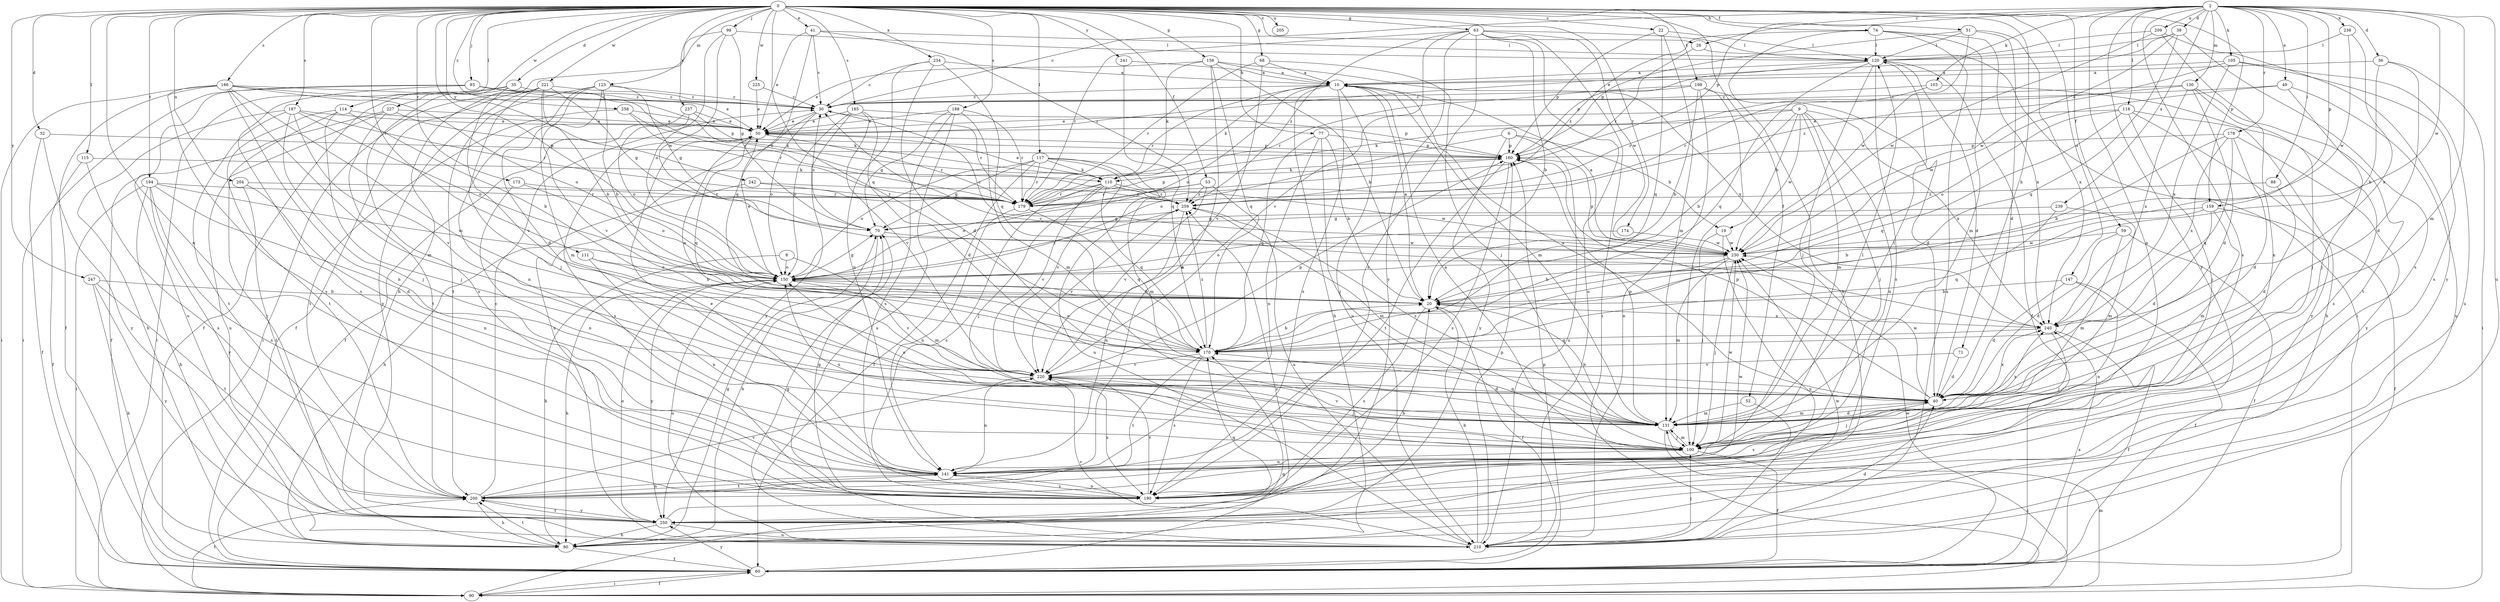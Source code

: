 strict digraph  {
0;
2;
6;
8;
9;
10;
19;
20;
22;
26;
30;
32;
35;
36;
38;
40;
41;
49;
50;
51;
52;
53;
59;
60;
63;
68;
70;
71;
74;
77;
80;
88;
90;
93;
98;
100;
103;
105;
110;
111;
114;
115;
117;
118;
120;
123;
130;
131;
141;
147;
150;
158;
159;
160;
170;
173;
174;
178;
179;
185;
186;
187;
188;
190;
194;
198;
200;
204;
205;
209;
210;
220;
221;
225;
227;
230;
234;
237;
238;
239;
240;
241;
242;
247;
250;
258;
259;
0 -> 22  [label=c];
0 -> 26  [label=c];
0 -> 32  [label=d];
0 -> 35  [label=d];
0 -> 41  [label=e];
0 -> 51  [label=f];
0 -> 52  [label=f];
0 -> 53  [label=f];
0 -> 59  [label=f];
0 -> 63  [label=g];
0 -> 68  [label=g];
0 -> 71  [label=h];
0 -> 74  [label=h];
0 -> 77  [label=h];
0 -> 93  [label=j];
0 -> 98  [label=j];
0 -> 111  [label=l];
0 -> 114  [label=l];
0 -> 115  [label=l];
0 -> 117  [label=l];
0 -> 123  [label=m];
0 -> 141  [label=n];
0 -> 147  [label=o];
0 -> 150  [label=o];
0 -> 158  [label=p];
0 -> 159  [label=p];
0 -> 170  [label=q];
0 -> 173  [label=r];
0 -> 174  [label=r];
0 -> 185  [label=s];
0 -> 186  [label=s];
0 -> 187  [label=s];
0 -> 188  [label=s];
0 -> 194  [label=t];
0 -> 198  [label=t];
0 -> 204  [label=u];
0 -> 205  [label=u];
0 -> 221  [label=w];
0 -> 225  [label=w];
0 -> 227  [label=w];
0 -> 234  [label=x];
0 -> 237  [label=x];
0 -> 241  [label=y];
0 -> 242  [label=y];
0 -> 247  [label=y];
0 -> 258  [label=z];
2 -> 26  [label=c];
2 -> 30  [label=c];
2 -> 36  [label=d];
2 -> 38  [label=d];
2 -> 49  [label=e];
2 -> 88  [label=i];
2 -> 103  [label=k];
2 -> 105  [label=k];
2 -> 118  [label=l];
2 -> 130  [label=m];
2 -> 131  [label=m];
2 -> 141  [label=n];
2 -> 159  [label=p];
2 -> 160  [label=p];
2 -> 178  [label=r];
2 -> 190  [label=s];
2 -> 209  [label=u];
2 -> 210  [label=u];
2 -> 230  [label=w];
2 -> 238  [label=x];
2 -> 239  [label=x];
2 -> 250  [label=y];
6 -> 19  [label=b];
6 -> 150  [label=o];
6 -> 160  [label=p];
6 -> 210  [label=u];
6 -> 250  [label=y];
8 -> 80  [label=h];
8 -> 131  [label=m];
8 -> 150  [label=o];
9 -> 19  [label=b];
9 -> 20  [label=b];
9 -> 50  [label=e];
9 -> 100  [label=j];
9 -> 110  [label=k];
9 -> 131  [label=m];
9 -> 141  [label=n];
9 -> 230  [label=w];
9 -> 240  [label=x];
10 -> 30  [label=c];
10 -> 80  [label=h];
10 -> 110  [label=k];
10 -> 131  [label=m];
10 -> 150  [label=o];
10 -> 179  [label=r];
10 -> 190  [label=s];
10 -> 210  [label=u];
19 -> 100  [label=j];
19 -> 210  [label=u];
19 -> 230  [label=w];
20 -> 10  [label=a];
20 -> 60  [label=f];
20 -> 190  [label=s];
20 -> 240  [label=x];
22 -> 120  [label=l];
22 -> 131  [label=m];
22 -> 160  [label=p];
22 -> 170  [label=q];
26 -> 90  [label=i];
26 -> 179  [label=r];
30 -> 50  [label=e];
30 -> 150  [label=o];
30 -> 179  [label=r];
30 -> 210  [label=u];
32 -> 60  [label=f];
32 -> 160  [label=p];
32 -> 250  [label=y];
35 -> 30  [label=c];
35 -> 60  [label=f];
35 -> 90  [label=i];
35 -> 190  [label=s];
35 -> 220  [label=v];
36 -> 10  [label=a];
36 -> 20  [label=b];
36 -> 40  [label=d];
36 -> 90  [label=i];
38 -> 50  [label=e];
38 -> 120  [label=l];
38 -> 170  [label=q];
38 -> 190  [label=s];
38 -> 230  [label=w];
40 -> 10  [label=a];
40 -> 100  [label=j];
40 -> 131  [label=m];
40 -> 160  [label=p];
40 -> 230  [label=w];
40 -> 240  [label=x];
41 -> 30  [label=c];
41 -> 50  [label=e];
41 -> 120  [label=l];
41 -> 170  [label=q];
41 -> 259  [label=z];
49 -> 30  [label=c];
49 -> 100  [label=j];
49 -> 210  [label=u];
49 -> 230  [label=w];
50 -> 160  [label=p];
50 -> 170  [label=q];
50 -> 179  [label=r];
50 -> 190  [label=s];
51 -> 40  [label=d];
51 -> 120  [label=l];
51 -> 160  [label=p];
51 -> 230  [label=w];
51 -> 240  [label=x];
52 -> 131  [label=m];
52 -> 190  [label=s];
53 -> 150  [label=o];
53 -> 179  [label=r];
53 -> 210  [label=u];
53 -> 220  [label=v];
53 -> 259  [label=z];
59 -> 40  [label=d];
59 -> 60  [label=f];
59 -> 131  [label=m];
59 -> 230  [label=w];
60 -> 90  [label=i];
60 -> 160  [label=p];
60 -> 230  [label=w];
60 -> 240  [label=x];
60 -> 250  [label=y];
60 -> 259  [label=z];
63 -> 20  [label=b];
63 -> 90  [label=i];
63 -> 120  [label=l];
63 -> 179  [label=r];
63 -> 190  [label=s];
63 -> 210  [label=u];
63 -> 220  [label=v];
63 -> 230  [label=w];
63 -> 250  [label=y];
63 -> 259  [label=z];
68 -> 10  [label=a];
68 -> 100  [label=j];
68 -> 179  [label=r];
68 -> 220  [label=v];
70 -> 30  [label=c];
70 -> 80  [label=h];
70 -> 230  [label=w];
71 -> 40  [label=d];
71 -> 220  [label=v];
74 -> 80  [label=h];
74 -> 120  [label=l];
74 -> 131  [label=m];
74 -> 210  [label=u];
74 -> 240  [label=x];
74 -> 259  [label=z];
77 -> 20  [label=b];
77 -> 100  [label=j];
77 -> 141  [label=n];
77 -> 160  [label=p];
77 -> 170  [label=q];
80 -> 40  [label=d];
80 -> 60  [label=f];
80 -> 70  [label=g];
80 -> 200  [label=t];
88 -> 40  [label=d];
88 -> 259  [label=z];
90 -> 60  [label=f];
90 -> 131  [label=m];
90 -> 170  [label=q];
90 -> 200  [label=t];
93 -> 30  [label=c];
93 -> 90  [label=i];
93 -> 179  [label=r];
93 -> 190  [label=s];
93 -> 210  [label=u];
93 -> 259  [label=z];
98 -> 70  [label=g];
98 -> 80  [label=h];
98 -> 120  [label=l];
98 -> 150  [label=o];
98 -> 230  [label=w];
100 -> 10  [label=a];
100 -> 60  [label=f];
100 -> 120  [label=l];
100 -> 131  [label=m];
100 -> 141  [label=n];
100 -> 150  [label=o];
100 -> 230  [label=w];
103 -> 30  [label=c];
103 -> 80  [label=h];
103 -> 179  [label=r];
105 -> 10  [label=a];
105 -> 190  [label=s];
105 -> 210  [label=u];
105 -> 240  [label=x];
105 -> 259  [label=z];
110 -> 50  [label=e];
110 -> 100  [label=j];
110 -> 170  [label=q];
110 -> 179  [label=r];
110 -> 190  [label=s];
110 -> 220  [label=v];
110 -> 230  [label=w];
110 -> 259  [label=z];
111 -> 20  [label=b];
111 -> 141  [label=n];
111 -> 150  [label=o];
114 -> 20  [label=b];
114 -> 50  [label=e];
114 -> 100  [label=j];
114 -> 200  [label=t];
114 -> 250  [label=y];
115 -> 60  [label=f];
115 -> 110  [label=k];
115 -> 190  [label=s];
117 -> 60  [label=f];
117 -> 70  [label=g];
117 -> 110  [label=k];
117 -> 131  [label=m];
117 -> 150  [label=o];
117 -> 179  [label=r];
117 -> 210  [label=u];
117 -> 220  [label=v];
118 -> 50  [label=e];
118 -> 100  [label=j];
118 -> 150  [label=o];
118 -> 170  [label=q];
118 -> 190  [label=s];
118 -> 250  [label=y];
120 -> 10  [label=a];
120 -> 40  [label=d];
120 -> 60  [label=f];
120 -> 100  [label=j];
120 -> 160  [label=p];
120 -> 170  [label=q];
120 -> 190  [label=s];
123 -> 20  [label=b];
123 -> 30  [label=c];
123 -> 40  [label=d];
123 -> 70  [label=g];
123 -> 131  [label=m];
123 -> 141  [label=n];
123 -> 200  [label=t];
130 -> 30  [label=c];
130 -> 40  [label=d];
130 -> 100  [label=j];
130 -> 179  [label=r];
130 -> 200  [label=t];
130 -> 240  [label=x];
131 -> 20  [label=b];
131 -> 40  [label=d];
131 -> 90  [label=i];
131 -> 100  [label=j];
131 -> 120  [label=l];
131 -> 150  [label=o];
131 -> 160  [label=p];
131 -> 170  [label=q];
131 -> 220  [label=v];
131 -> 240  [label=x];
131 -> 259  [label=z];
141 -> 50  [label=e];
141 -> 190  [label=s];
141 -> 200  [label=t];
147 -> 20  [label=b];
147 -> 40  [label=d];
147 -> 60  [label=f];
147 -> 141  [label=n];
150 -> 20  [label=b];
150 -> 50  [label=e];
150 -> 70  [label=g];
150 -> 80  [label=h];
150 -> 220  [label=v];
150 -> 250  [label=y];
150 -> 259  [label=z];
158 -> 10  [label=a];
158 -> 20  [label=b];
158 -> 50  [label=e];
158 -> 110  [label=k];
158 -> 141  [label=n];
158 -> 170  [label=q];
158 -> 240  [label=x];
159 -> 20  [label=b];
159 -> 40  [label=d];
159 -> 60  [label=f];
159 -> 70  [label=g];
159 -> 131  [label=m];
160 -> 110  [label=k];
160 -> 190  [label=s];
160 -> 200  [label=t];
170 -> 20  [label=b];
170 -> 50  [label=e];
170 -> 150  [label=o];
170 -> 190  [label=s];
170 -> 200  [label=t];
170 -> 220  [label=v];
170 -> 259  [label=z];
173 -> 141  [label=n];
173 -> 150  [label=o];
173 -> 179  [label=r];
174 -> 150  [label=o];
174 -> 230  [label=w];
178 -> 20  [label=b];
178 -> 40  [label=d];
178 -> 160  [label=p];
178 -> 170  [label=q];
178 -> 240  [label=x];
178 -> 250  [label=y];
179 -> 141  [label=n];
179 -> 160  [label=p];
179 -> 170  [label=q];
185 -> 40  [label=d];
185 -> 50  [label=e];
185 -> 150  [label=o];
185 -> 160  [label=p];
185 -> 220  [label=v];
185 -> 250  [label=y];
186 -> 30  [label=c];
186 -> 50  [label=e];
186 -> 60  [label=f];
186 -> 90  [label=i];
186 -> 131  [label=m];
186 -> 141  [label=n];
186 -> 150  [label=o];
186 -> 190  [label=s];
186 -> 220  [label=v];
187 -> 50  [label=e];
187 -> 80  [label=h];
187 -> 100  [label=j];
187 -> 150  [label=o];
187 -> 179  [label=r];
187 -> 200  [label=t];
187 -> 220  [label=v];
188 -> 50  [label=e];
188 -> 70  [label=g];
188 -> 131  [label=m];
188 -> 179  [label=r];
188 -> 190  [label=s];
188 -> 210  [label=u];
190 -> 70  [label=g];
190 -> 141  [label=n];
190 -> 220  [label=v];
194 -> 40  [label=d];
194 -> 80  [label=h];
194 -> 90  [label=i];
194 -> 150  [label=o];
194 -> 179  [label=r];
194 -> 190  [label=s];
194 -> 250  [label=y];
198 -> 20  [label=b];
198 -> 30  [label=c];
198 -> 40  [label=d];
198 -> 100  [label=j];
198 -> 179  [label=r];
198 -> 210  [label=u];
200 -> 30  [label=c];
200 -> 80  [label=h];
200 -> 141  [label=n];
200 -> 220  [label=v];
200 -> 230  [label=w];
200 -> 250  [label=y];
204 -> 141  [label=n];
204 -> 179  [label=r];
204 -> 200  [label=t];
209 -> 120  [label=l];
209 -> 141  [label=n];
209 -> 230  [label=w];
209 -> 250  [label=y];
210 -> 20  [label=b];
210 -> 70  [label=g];
210 -> 100  [label=j];
210 -> 150  [label=o];
210 -> 160  [label=p];
210 -> 220  [label=v];
210 -> 230  [label=w];
220 -> 40  [label=d];
220 -> 100  [label=j];
220 -> 141  [label=n];
220 -> 160  [label=p];
220 -> 190  [label=s];
221 -> 20  [label=b];
221 -> 30  [label=c];
221 -> 60  [label=f];
221 -> 70  [label=g];
221 -> 90  [label=i];
221 -> 100  [label=j];
221 -> 220  [label=v];
221 -> 250  [label=y];
225 -> 30  [label=c];
225 -> 50  [label=e];
227 -> 50  [label=e];
227 -> 60  [label=f];
227 -> 160  [label=p];
227 -> 200  [label=t];
227 -> 210  [label=u];
230 -> 10  [label=a];
230 -> 20  [label=b];
230 -> 30  [label=c];
230 -> 100  [label=j];
230 -> 131  [label=m];
230 -> 150  [label=o];
230 -> 160  [label=p];
234 -> 10  [label=a];
234 -> 30  [label=c];
234 -> 40  [label=d];
234 -> 141  [label=n];
234 -> 170  [label=q];
237 -> 50  [label=e];
237 -> 60  [label=f];
237 -> 110  [label=k];
237 -> 150  [label=o];
238 -> 120  [label=l];
238 -> 230  [label=w];
238 -> 240  [label=x];
239 -> 70  [label=g];
239 -> 131  [label=m];
239 -> 170  [label=q];
240 -> 30  [label=c];
240 -> 60  [label=f];
240 -> 100  [label=j];
240 -> 170  [label=q];
241 -> 10  [label=a];
241 -> 170  [label=q];
242 -> 80  [label=h];
242 -> 179  [label=r];
242 -> 259  [label=z];
247 -> 20  [label=b];
247 -> 80  [label=h];
247 -> 200  [label=t];
247 -> 250  [label=y];
250 -> 20  [label=b];
250 -> 80  [label=h];
250 -> 150  [label=o];
250 -> 170  [label=q];
250 -> 200  [label=t];
250 -> 210  [label=u];
258 -> 50  [label=e];
258 -> 110  [label=k];
258 -> 179  [label=r];
258 -> 200  [label=t];
259 -> 70  [label=g];
259 -> 131  [label=m];
259 -> 141  [label=n];
259 -> 220  [label=v];
}
